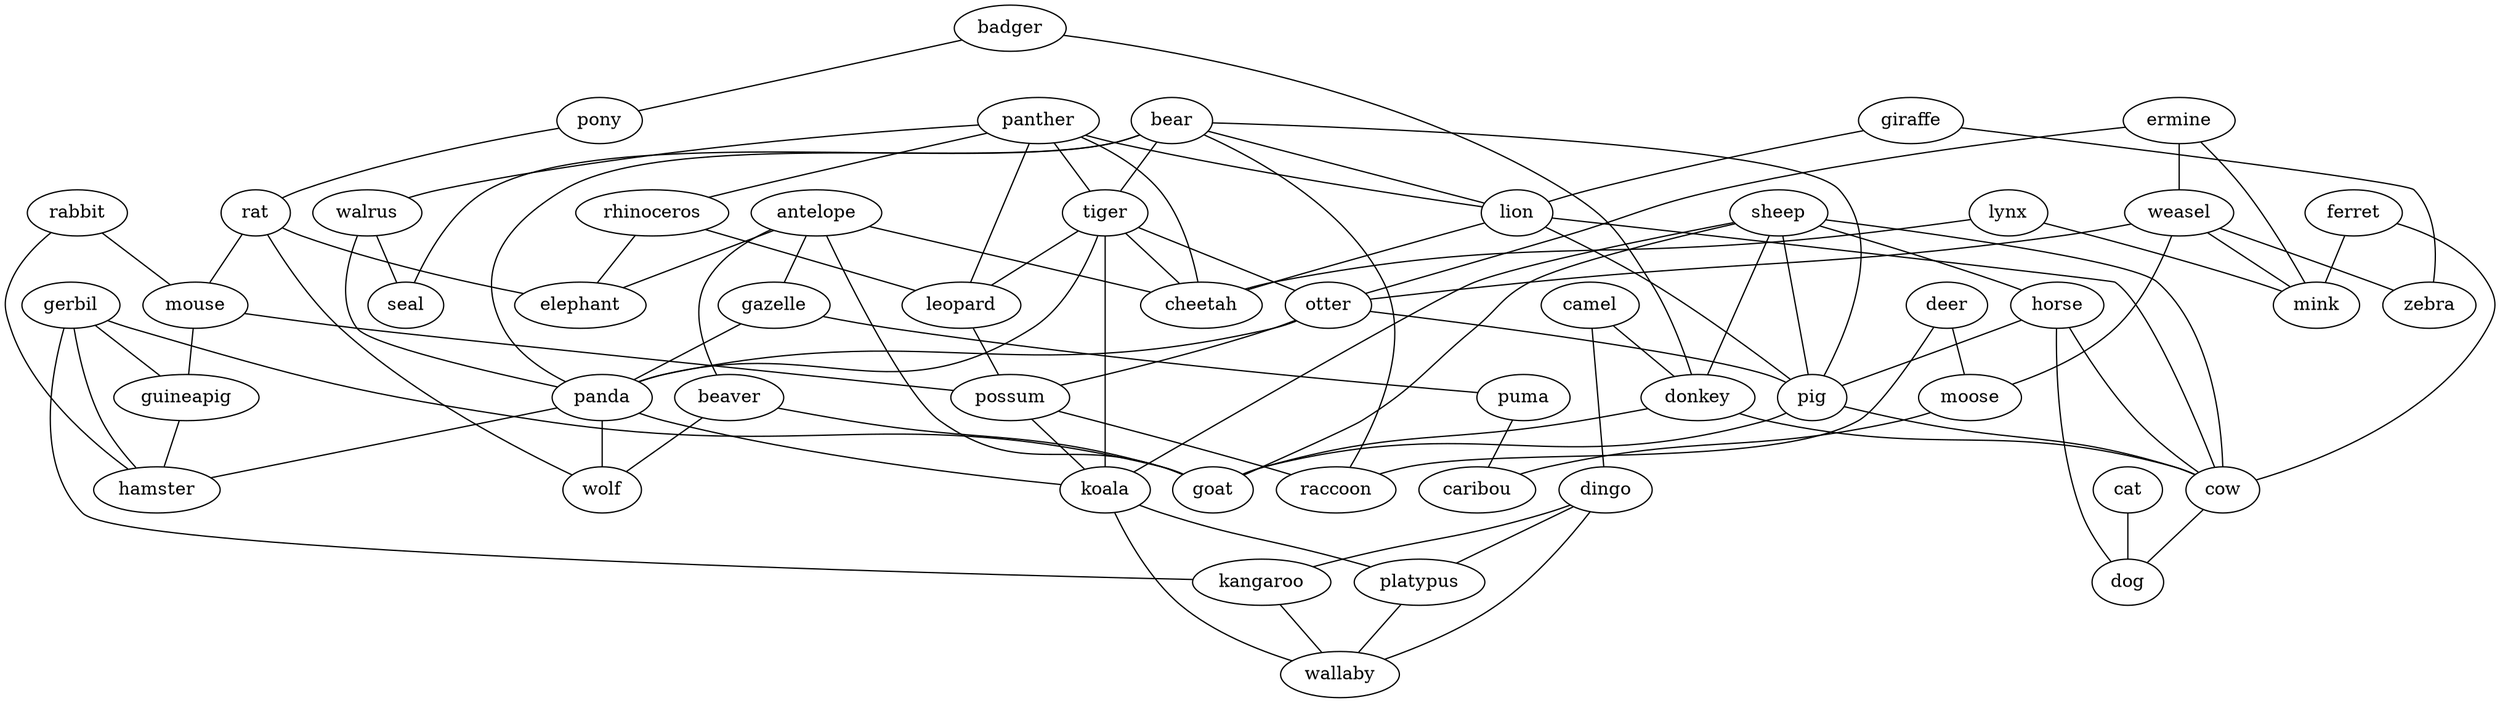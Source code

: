strict graph  {
	antelope -- gazelle	 [weight=1];
	antelope -- beaver	 [weight=1];
	antelope -- elephant	 [weight=1];
	antelope -- cheetah	 [weight=1];
	antelope -- goat	 [weight=1];
	gazelle -- panda	 [weight=1];
	gazelle -- puma	 [weight=1];
	ermine -- weasel	 [weight=1];
	ermine -- otter	 [weight=1];
	ermine -- mink	 [weight=1];
	weasel -- otter	 [weight=1];
	weasel -- mink	 [weight=1];
	weasel -- zebra	 [weight=1];
	weasel -- moose	 [weight=1];
	badger -- donkey	 [weight=1];
	badger -- pony	 [weight=1];
	sheep -- horse	 [weight=1];
	sheep -- donkey	 [weight=1];
	sheep -- pig	 [weight=1];
	sheep -- goat	 [weight=1];
	sheep -- koala	 [weight=1];
	sheep -- cow	 [weight=1];
	horse -- pig	 [weight=1];
	horse -- cow	 [weight=1];
	horse -- dog	 [weight=1];
	gerbil -- guineapig	 [weight=1];
	gerbil -- goat	 [weight=1];
	gerbil -- kangaroo	 [weight=1];
	gerbil -- hamster	 [weight=1];
	panther -- tiger	 [weight=1];
	panther -- lion	 [weight=1];
	panther -- walrus	 [weight=1];
	panther -- rhinoceros	 [weight=1];
	panther -- cheetah	 [weight=1];
	panther -- leopard	 [weight=1];
	camel -- dingo	 [weight=1];
	camel -- donkey	 [weight=1];
	bear -- tiger	 [weight=1];
	bear -- lion	 [weight=1];
	bear -- pig	 [weight=1];
	bear -- seal	 [weight=1];
	bear -- panda	 [weight=1];
	bear -- raccoon	 [weight=1];
	tiger -- otter	 [weight=1];
	tiger -- panda	 [weight=1];
	tiger -- cheetah	 [weight=1];
	tiger -- leopard	 [weight=1];
	tiger -- koala	 [weight=1];
	ferret -- mink	 [weight=1];
	ferret -- cow	 [weight=1];
	giraffe -- lion	 [weight=1];
	giraffe -- zebra	 [weight=1];
	rabbit -- mouse	 [weight=1];
	rabbit -- hamster	 [weight=1];
	otter -- pig	 [weight=1];
	otter -- panda	 [weight=1];
	otter -- possum	 [weight=1];
	dingo -- kangaroo	 [weight=1];
	dingo -- platypus	 [weight=1];
	dingo -- wallaby	 [weight=1];
	lion -- pig	 [weight=1];
	lion -- cheetah	 [weight=1];
	lion -- cow	 [weight=1];
	cat -- dog	 [weight=1];
	lynx -- mink	 [weight=1];
	lynx -- cheetah	 [weight=1];
	walrus -- seal	 [weight=1];
	walrus -- panda	 [weight=1];
	donkey -- goat	 [weight=1];
	donkey -- cow	 [weight=1];
	pony -- rat	 [weight=1];
	deer -- moose	 [weight=1];
	deer -- raccoon	 [weight=1];
	pig -- goat	 [weight=1];
	pig -- cow	 [weight=1];
	rat -- mouse	 [weight=1];
	rat -- elephant	 [weight=1];
	rat -- wolf	 [weight=1];
	beaver -- goat	 [weight=1];
	beaver -- wolf	 [weight=1];
	mouse -- guineapig	 [weight=1];
	mouse -- possum	 [weight=1];
	panda -- koala	 [weight=1];
	panda -- wolf	 [weight=1];
	panda -- hamster	 [weight=1];
	puma -- caribou	 [weight=1];
	rhinoceros -- elephant	 [weight=1];
	rhinoceros -- leopard	 [weight=1];
	guineapig -- hamster	 [weight=1];
	moose -- caribou	 [weight=1];
	kangaroo -- wallaby	 [weight=1];
	leopard -- possum	 [weight=1];
	possum -- koala	 [weight=1];
	possum -- raccoon	 [weight=1];
	koala -- platypus	 [weight=1];
	koala -- wallaby	 [weight=1];
	cow -- dog	 [weight=1];
	platypus -- wallaby	 [weight=1];
}
